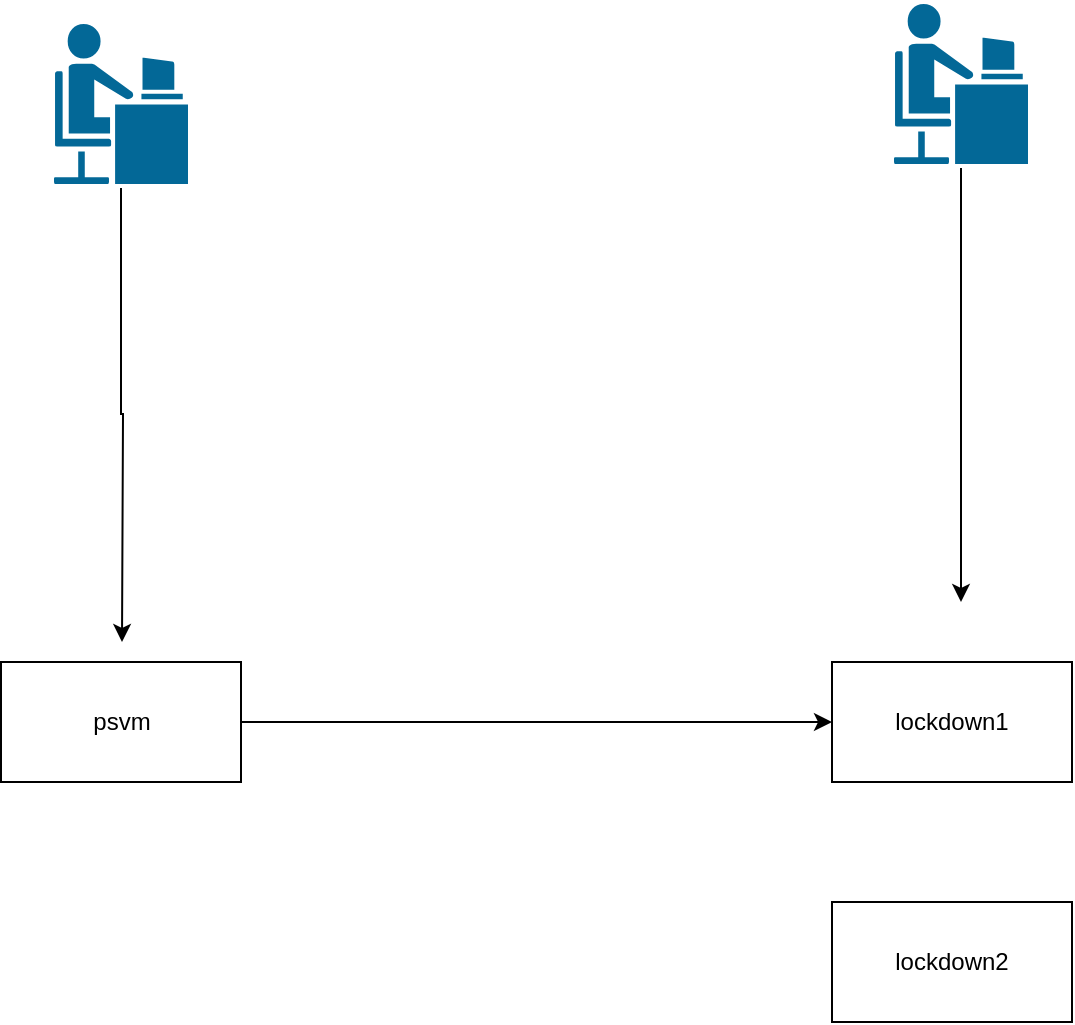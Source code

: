 <mxfile version="14.6.13" type="device"><diagram id="NkjPSYuTbxzWcrjWeTTu" name="Page-1"><mxGraphModel dx="1422" dy="822" grid="1" gridSize="10" guides="1" tooltips="1" connect="1" arrows="1" fold="1" page="1" pageScale="1" pageWidth="850" pageHeight="1100" math="0" shadow="0"><root><mxCell id="0"/><mxCell id="1" parent="0"/><mxCell id="c92sl0D2qzoFm_sxnW7f-3" style="edgeStyle=orthogonalEdgeStyle;rounded=0;orthogonalLoop=1;jettySize=auto;html=1;" edge="1" parent="1" source="c92sl0D2qzoFm_sxnW7f-1"><mxGeometry relative="1" as="geometry"><mxPoint x="185" y="400" as="targetPoint"/></mxGeometry></mxCell><mxCell id="c92sl0D2qzoFm_sxnW7f-1" value="" style="shape=mxgraph.cisco.people.androgenous_person;html=1;pointerEvents=1;dashed=0;fillColor=#036897;strokeColor=#ffffff;strokeWidth=2;verticalLabelPosition=bottom;verticalAlign=top;align=center;outlineConnect=0;" vertex="1" parent="1"><mxGeometry x="150" y="90" width="69" height="82" as="geometry"/></mxCell><mxCell id="c92sl0D2qzoFm_sxnW7f-5" style="edgeStyle=orthogonalEdgeStyle;rounded=0;orthogonalLoop=1;jettySize=auto;html=1;" edge="1" parent="1" source="c92sl0D2qzoFm_sxnW7f-2"><mxGeometry relative="1" as="geometry"><mxPoint x="604.5" y="380" as="targetPoint"/></mxGeometry></mxCell><mxCell id="c92sl0D2qzoFm_sxnW7f-2" value="" style="shape=mxgraph.cisco.people.androgenous_person;html=1;pointerEvents=1;dashed=0;fillColor=#036897;strokeColor=#ffffff;strokeWidth=2;verticalLabelPosition=bottom;verticalAlign=top;align=center;outlineConnect=0;" vertex="1" parent="1"><mxGeometry x="570" y="80" width="69" height="82" as="geometry"/></mxCell><mxCell id="c92sl0D2qzoFm_sxnW7f-7" style="edgeStyle=orthogonalEdgeStyle;rounded=0;orthogonalLoop=1;jettySize=auto;html=1;entryX=0;entryY=0.5;entryDx=0;entryDy=0;" edge="1" parent="1" source="c92sl0D2qzoFm_sxnW7f-4" target="c92sl0D2qzoFm_sxnW7f-6"><mxGeometry relative="1" as="geometry"/></mxCell><mxCell id="c92sl0D2qzoFm_sxnW7f-4" value="psvm" style="whiteSpace=wrap;html=1;" vertex="1" parent="1"><mxGeometry x="124.5" y="410" width="120" height="60" as="geometry"/></mxCell><mxCell id="c92sl0D2qzoFm_sxnW7f-6" value="lockdown1" style="whiteSpace=wrap;html=1;" vertex="1" parent="1"><mxGeometry x="540" y="410" width="120" height="60" as="geometry"/></mxCell><mxCell id="c92sl0D2qzoFm_sxnW7f-8" value="lockdown2" style="whiteSpace=wrap;html=1;" vertex="1" parent="1"><mxGeometry x="540" y="530" width="120" height="60" as="geometry"/></mxCell></root></mxGraphModel></diagram></mxfile>